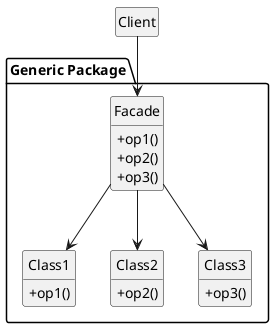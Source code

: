 @startuml Facade
hide circle
hide empty members
skinparam classAttributeIconSize 0
skinparam monochrome true

class Client

package "Generic Package" {
  class Facade {
    +op1()
    +op2()
    +op3()
  }

  class Class1 {
    +op1()
  }

  class Class2 {
    +op2()
  }

  class Class3 {
    +op3()
  }
}

Client -down-> Facade

Facade -down-> Class1
Facade -down-> Class2
Facade -down-> Class3

@enduml
